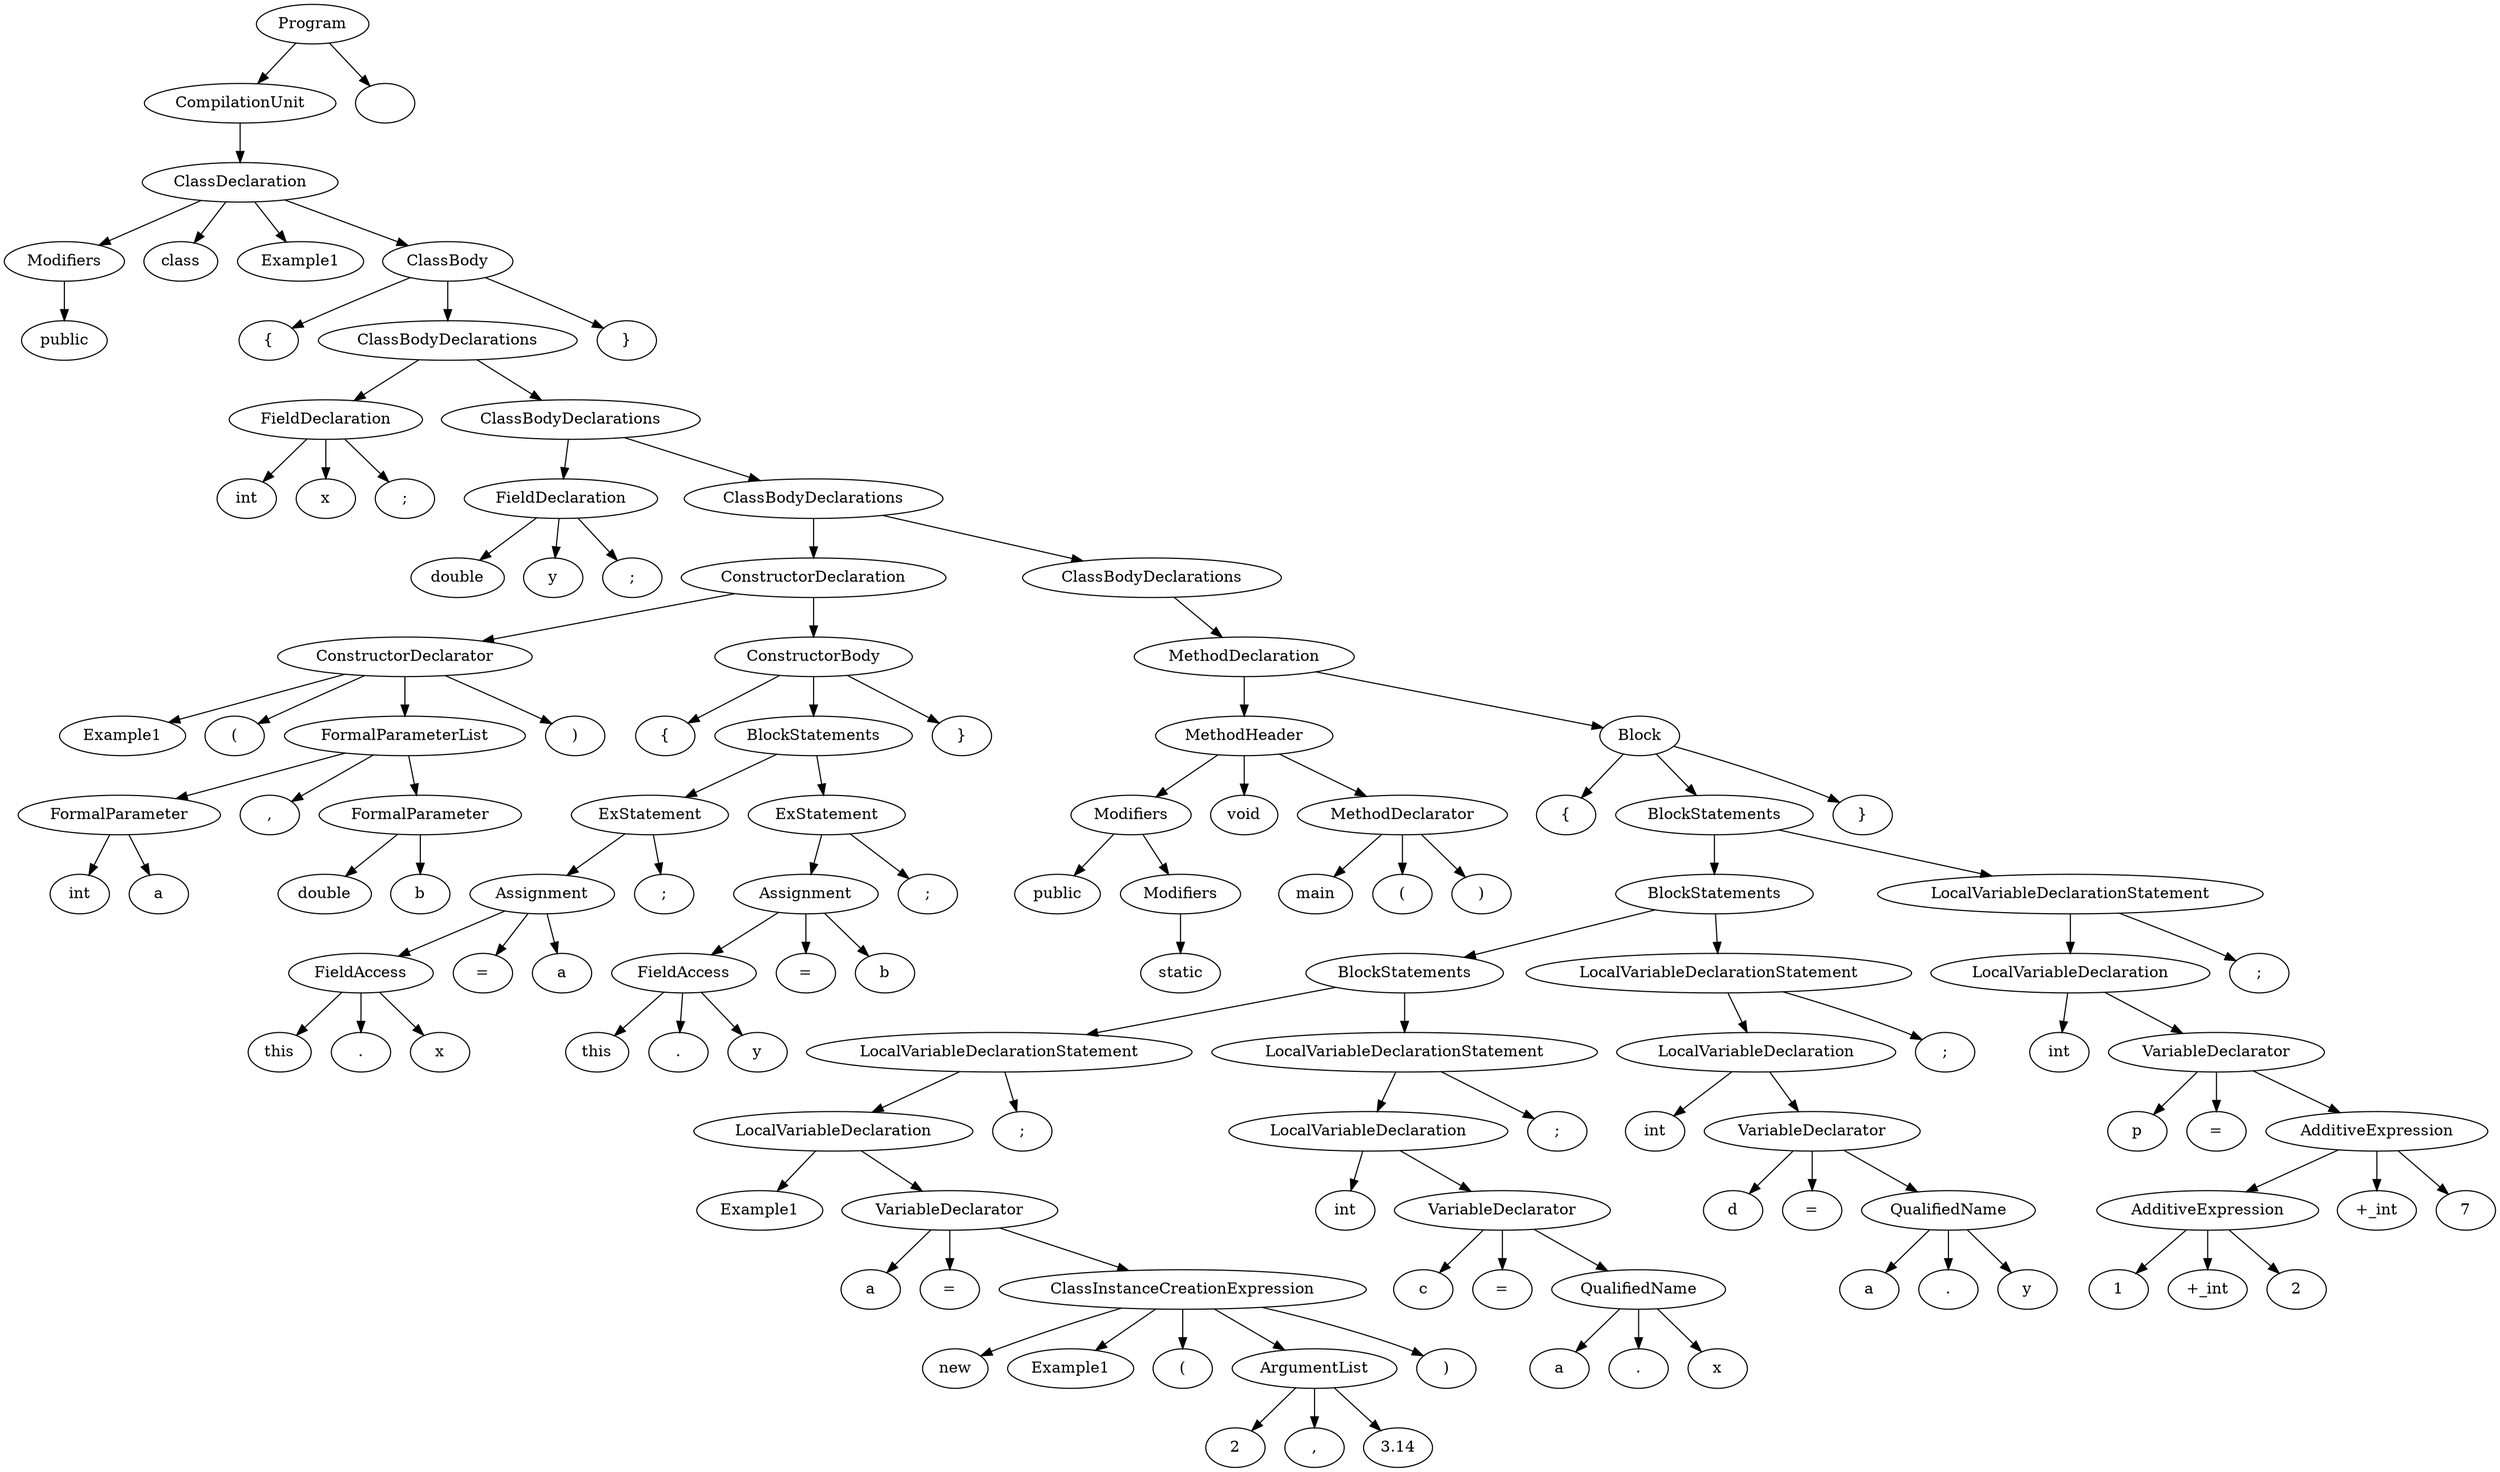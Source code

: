 digraph G {
n1 [label="public"]
n2 [label="Modifiers"]
n2->n1;
n3 [label="class"]
n4 [label="Example1"]
n5 [label="{"]
n6 [label="int"]
n7 [label="x"]
n8 [label=";"]
n9 [label="FieldDeclaration"]
n9->n8;
n9->n7;
n9->n6;
n10 [label="double"]
n11 [label="y"]
n12 [label=";"]
n13 [label="FieldDeclaration"]
n13->n12;
n13->n11;
n13->n10;
n14 [label="Example1"]
n15 [label="("]
n16 [label="int"]
n17 [label="a"]
n18 [label="FormalParameter"]
n18->n17;
n18->n16;
n19 [label=","]
n20 [label="double"]
n21 [label="b"]
n22 [label="FormalParameter"]
n22->n21;
n22->n20;
n23 [label="FormalParameterList"]
n23->n22;
n23->n19;
n23->n18;
n24 [label=")"]
n25 [label="ConstructorDeclarator"]
n25->n24;
n25->n23;
n25->n15;
n25->n14;
n26 [label="{"]
n27 [label="this"]
n28 [label="."]
n29 [label="x"]
n30 [label="FieldAccess"]
n30->n29;
n30->n28;
n30->n27;
n31 [label="="]
n32 [label="a"]
n33 [label="Assignment"]
n33->n32;
n33->n31;
n33->n30;
n34 [label=";"]
n35 [label="ExStatement"]
n35->n34;
n35->n33;
n36 [label="this"]
n37 [label="."]
n38 [label="y"]
n39 [label="FieldAccess"]
n39->n38;
n39->n37;
n39->n36;
n40 [label="="]
n41 [label="b"]
n42 [label="Assignment"]
n42->n41;
n42->n40;
n42->n39;
n43 [label=";"]
n44 [label="ExStatement"]
n44->n43;
n44->n42;
n45 [label="BlockStatements"]
n45->n44;
n45->n35;
n46 [label="}"]
n47 [label="ConstructorBody"]
n47->n46;
n47->n45;
n47->n26;
n48 [label="ConstructorDeclaration"]
n48->n47;
n48->n25;
n49 [label="public"]
n50 [label="static"]
n51 [label="Modifiers"]
n51->n50;
n52 [label="Modifiers"]
n52->n51;
n52->n49;
n53 [label="void"]
n54 [label="main"]
n55 [label="("]
n56 [label=")"]
n57 [label="MethodDeclarator"]
n57->n56;
n57->n55;
n57->n54;
n58 [label="MethodHeader"]
n58->n57;
n58->n53;
n58->n52;
n59 [label="{"]
n60 [label="Example1"]
n61 [label="a"]
n62 [label="="]
n63 [label="new"]
n64 [label="Example1"]
n65 [label="("]
n66 [label="2"]
n67 [label=","]
n68 [label="3.14"]
n69 [label="ArgumentList"]
n69->n68;
n69->n67;
n69->n66;
n70 [label=")"]
n71 [label="ClassInstanceCreationExpression"]
n71->n70;
n71->n69;
n71->n65;
n71->n64;
n71->n63;
n72 [label="VariableDeclarator"]
n72->n71;
n72->n62;
n72->n61;
n73 [label="LocalVariableDeclaration"]
n73->n72;
n73->n60;
n74 [label=";"]
n75 [label="LocalVariableDeclarationStatement"]
n75->n74;
n75->n73;
n76 [label="int"]
n77 [label="c"]
n78 [label="="]
n79 [label="a"]
n80 [label="."]
n81 [label="x"]
n82 [label="QualifiedName"]
n82->n81;
n82->n80;
n82->n79;
n83 [label="VariableDeclarator"]
n83->n82;
n83->n78;
n83->n77;
n84 [label="LocalVariableDeclaration"]
n84->n83;
n84->n76;
n85 [label=";"]
n86 [label="LocalVariableDeclarationStatement"]
n86->n85;
n86->n84;
n87 [label="BlockStatements"]
n87->n86;
n87->n75;
n88 [label="int"]
n89 [label="d"]
n90 [label="="]
n91 [label="a"]
n92 [label="."]
n93 [label="y"]
n94 [label="QualifiedName"]
n94->n93;
n94->n92;
n94->n91;
n95 [label="VariableDeclarator"]
n95->n94;
n95->n90;
n95->n89;
n96 [label="LocalVariableDeclaration"]
n96->n95;
n96->n88;
n97 [label=";"]
n98 [label="LocalVariableDeclarationStatement"]
n98->n97;
n98->n96;
n99 [label="BlockStatements"]
n99->n98;
n99->n87;
n100 [label="int"]
n101 [label="p"]
n102 [label="="]
n103 [label="1"]
n104 [label="+_int"]
n105 [label="2"]
n106 [label="AdditiveExpression"]
n106->n105;
n106->n104;
n106->n103;
n107 [label="+_int"]
n108 [label="7"]
n109 [label="AdditiveExpression"]
n109->n108;
n109->n107;
n109->n106;
n110 [label="VariableDeclarator"]
n110->n109;
n110->n102;
n110->n101;
n111 [label="LocalVariableDeclaration"]
n111->n110;
n111->n100;
n112 [label=";"]
n113 [label="LocalVariableDeclarationStatement"]
n113->n112;
n113->n111;
n114 [label="BlockStatements"]
n114->n113;
n114->n99;
n115 [label="}"]
n116 [label="Block"]
n116->n115;
n116->n114;
n116->n59;
n117 [label="MethodDeclaration"]
n117->n116;
n117->n58;
n118 [label="ClassBodyDeclarations"]
n118->n117;
n119 [label="ClassBodyDeclarations"]
n119->n118;
n119->n48;
n120 [label="ClassBodyDeclarations"]
n120->n119;
n120->n13;
n121 [label="ClassBodyDeclarations"]
n121->n120;
n121->n9;
n122 [label="}"]
n123 [label="ClassBody"]
n123->n122;
n123->n121;
n123->n5;
n124 [label="ClassDeclaration"]
n124->n123;
n124->n4;
n124->n3;
n124->n2;
n125 [label="CompilationUnit"]
n125->n124;
n126 [label="Program"]
n126->n127;
n126->n125;
n127 [label=""]
}

